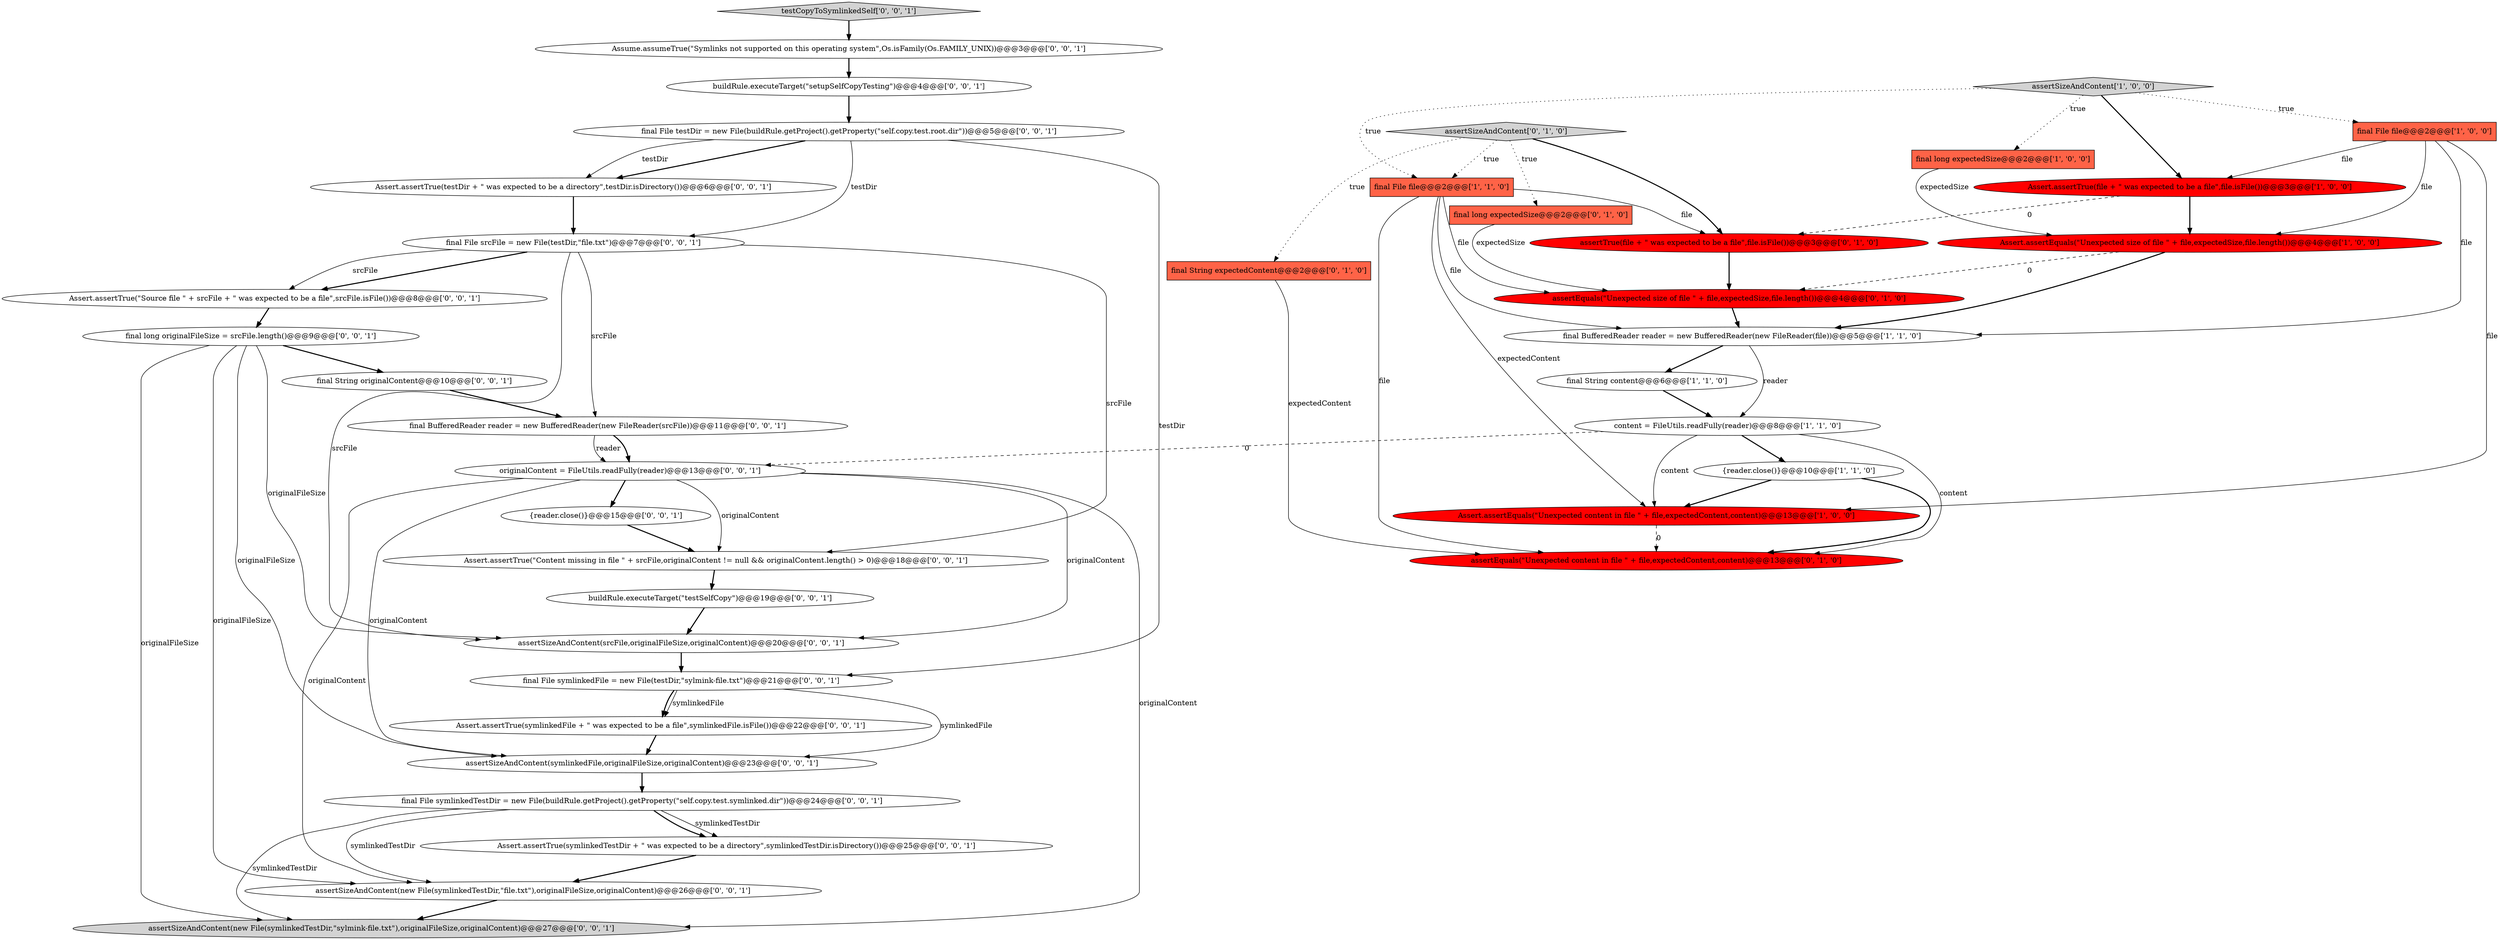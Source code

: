 digraph {
19 [style = filled, label = "final BufferedReader reader = new BufferedReader(new FileReader(srcFile))@@@11@@@['0', '0', '1']", fillcolor = white, shape = ellipse image = "AAA0AAABBB3BBB"];
31 [style = filled, label = "originalContent = FileUtils.readFully(reader)@@@13@@@['0', '0', '1']", fillcolor = white, shape = ellipse image = "AAA0AAABBB3BBB"];
15 [style = filled, label = "assertEquals(\"Unexpected content in file \" + file,expectedContent,content)@@@13@@@['0', '1', '0']", fillcolor = red, shape = ellipse image = "AAA1AAABBB2BBB"];
1 [style = filled, label = "final String content@@@6@@@['1', '1', '0']", fillcolor = white, shape = ellipse image = "AAA0AAABBB1BBB"];
0 [style = filled, label = "final BufferedReader reader = new BufferedReader(new FileReader(file))@@@5@@@['1', '1', '0']", fillcolor = white, shape = ellipse image = "AAA0AAABBB1BBB"];
22 [style = filled, label = "final String originalContent@@@10@@@['0', '0', '1']", fillcolor = white, shape = ellipse image = "AAA0AAABBB3BBB"];
23 [style = filled, label = "final File testDir = new File(buildRule.getProject().getProperty(\"self.copy.test.root.dir\"))@@@5@@@['0', '0', '1']", fillcolor = white, shape = ellipse image = "AAA0AAABBB3BBB"];
8 [style = filled, label = "Assert.assertTrue(file + \" was expected to be a file\",file.isFile())@@@3@@@['1', '0', '0']", fillcolor = red, shape = ellipse image = "AAA1AAABBB1BBB"];
24 [style = filled, label = "Assert.assertTrue(symlinkedTestDir + \" was expected to be a directory\",symlinkedTestDir.isDirectory())@@@25@@@['0', '0', '1']", fillcolor = white, shape = ellipse image = "AAA0AAABBB3BBB"];
16 [style = filled, label = "assertSizeAndContent['0', '1', '0']", fillcolor = lightgray, shape = diamond image = "AAA0AAABBB2BBB"];
13 [style = filled, label = "assertTrue(file + \" was expected to be a file\",file.isFile())@@@3@@@['0', '1', '0']", fillcolor = red, shape = ellipse image = "AAA1AAABBB2BBB"];
10 [style = filled, label = "final File file@@@2@@@['1', '1', '0']", fillcolor = tomato, shape = box image = "AAA0AAABBB1BBB"];
17 [style = filled, label = "buildRule.executeTarget(\"testSelfCopy\")@@@19@@@['0', '0', '1']", fillcolor = white, shape = ellipse image = "AAA0AAABBB3BBB"];
37 [style = filled, label = "final File srcFile = new File(testDir,\"file.txt\")@@@7@@@['0', '0', '1']", fillcolor = white, shape = ellipse image = "AAA0AAABBB3BBB"];
2 [style = filled, label = "assertSizeAndContent['1', '0', '0']", fillcolor = lightgray, shape = diamond image = "AAA0AAABBB1BBB"];
35 [style = filled, label = "Assert.assertTrue(testDir + \" was expected to be a directory\",testDir.isDirectory())@@@6@@@['0', '0', '1']", fillcolor = white, shape = ellipse image = "AAA0AAABBB3BBB"];
14 [style = filled, label = "assertEquals(\"Unexpected size of file \" + file,expectedSize,file.length())@@@4@@@['0', '1', '0']", fillcolor = red, shape = ellipse image = "AAA1AAABBB2BBB"];
4 [style = filled, label = "final File file@@@2@@@['1', '0', '0']", fillcolor = tomato, shape = box image = "AAA0AAABBB1BBB"];
32 [style = filled, label = "assertSizeAndContent(symlinkedFile,originalFileSize,originalContent)@@@23@@@['0', '0', '1']", fillcolor = white, shape = ellipse image = "AAA0AAABBB3BBB"];
7 [style = filled, label = "Assert.assertEquals(\"Unexpected content in file \" + file,expectedContent,content)@@@13@@@['1', '0', '0']", fillcolor = red, shape = ellipse image = "AAA1AAABBB1BBB"];
26 [style = filled, label = "Assert.assertTrue(symlinkedFile + \" was expected to be a file\",symlinkedFile.isFile())@@@22@@@['0', '0', '1']", fillcolor = white, shape = ellipse image = "AAA0AAABBB3BBB"];
33 [style = filled, label = "Assert.assertTrue(\"Source file \" + srcFile + \" was expected to be a file\",srcFile.isFile())@@@8@@@['0', '0', '1']", fillcolor = white, shape = ellipse image = "AAA0AAABBB3BBB"];
27 [style = filled, label = "testCopyToSymlinkedSelf['0', '0', '1']", fillcolor = lightgray, shape = diamond image = "AAA0AAABBB3BBB"];
12 [style = filled, label = "final long expectedSize@@@2@@@['0', '1', '0']", fillcolor = tomato, shape = box image = "AAA0AAABBB2BBB"];
3 [style = filled, label = "final long expectedSize@@@2@@@['1', '0', '0']", fillcolor = tomato, shape = box image = "AAA0AAABBB1BBB"];
38 [style = filled, label = "final File symlinkedFile = new File(testDir,\"sylmink-file.txt\")@@@21@@@['0', '0', '1']", fillcolor = white, shape = ellipse image = "AAA0AAABBB3BBB"];
21 [style = filled, label = "final long originalFileSize = srcFile.length()@@@9@@@['0', '0', '1']", fillcolor = white, shape = ellipse image = "AAA0AAABBB3BBB"];
6 [style = filled, label = "content = FileUtils.readFully(reader)@@@8@@@['1', '1', '0']", fillcolor = white, shape = ellipse image = "AAA0AAABBB1BBB"];
36 [style = filled, label = "{reader.close()}@@@15@@@['0', '0', '1']", fillcolor = white, shape = ellipse image = "AAA0AAABBB3BBB"];
5 [style = filled, label = "Assert.assertEquals(\"Unexpected size of file \" + file,expectedSize,file.length())@@@4@@@['1', '0', '0']", fillcolor = red, shape = ellipse image = "AAA1AAABBB1BBB"];
34 [style = filled, label = "buildRule.executeTarget(\"setupSelfCopyTesting\")@@@4@@@['0', '0', '1']", fillcolor = white, shape = ellipse image = "AAA0AAABBB3BBB"];
25 [style = filled, label = "assertSizeAndContent(new File(symlinkedTestDir,\"sylmink-file.txt\"),originalFileSize,originalContent)@@@27@@@['0', '0', '1']", fillcolor = lightgray, shape = ellipse image = "AAA0AAABBB3BBB"];
18 [style = filled, label = "assertSizeAndContent(new File(symlinkedTestDir,\"file.txt\"),originalFileSize,originalContent)@@@26@@@['0', '0', '1']", fillcolor = white, shape = ellipse image = "AAA0AAABBB3BBB"];
9 [style = filled, label = "{reader.close()}@@@10@@@['1', '1', '0']", fillcolor = white, shape = ellipse image = "AAA0AAABBB1BBB"];
11 [style = filled, label = "final String expectedContent@@@2@@@['0', '1', '0']", fillcolor = tomato, shape = box image = "AAA0AAABBB2BBB"];
29 [style = filled, label = "final File symlinkedTestDir = new File(buildRule.getProject().getProperty(\"self.copy.test.symlinked.dir\"))@@@24@@@['0', '0', '1']", fillcolor = white, shape = ellipse image = "AAA0AAABBB3BBB"];
28 [style = filled, label = "assertSizeAndContent(srcFile,originalFileSize,originalContent)@@@20@@@['0', '0', '1']", fillcolor = white, shape = ellipse image = "AAA0AAABBB3BBB"];
20 [style = filled, label = "Assume.assumeTrue(\"Symlinks not supported on this operating system\",Os.isFamily(Os.FAMILY_UNIX))@@@3@@@['0', '0', '1']", fillcolor = white, shape = ellipse image = "AAA0AAABBB3BBB"];
30 [style = filled, label = "Assert.assertTrue(\"Content missing in file \" + srcFile,originalContent != null && originalContent.length() > 0)@@@18@@@['0', '0', '1']", fillcolor = white, shape = ellipse image = "AAA0AAABBB3BBB"];
21->28 [style = solid, label="originalFileSize"];
4->7 [style = solid, label="file"];
29->24 [style = solid, label="symlinkedTestDir"];
11->15 [style = solid, label="expectedContent"];
2->3 [style = dotted, label="true"];
31->28 [style = solid, label="originalContent"];
16->13 [style = bold, label=""];
5->14 [style = dashed, label="0"];
16->12 [style = dotted, label="true"];
30->17 [style = bold, label=""];
26->32 [style = bold, label=""];
4->8 [style = solid, label="file"];
21->25 [style = solid, label="originalFileSize"];
22->19 [style = bold, label=""];
19->31 [style = bold, label=""];
3->5 [style = solid, label="expectedSize"];
0->6 [style = solid, label="reader"];
20->34 [style = bold, label=""];
28->38 [style = bold, label=""];
31->36 [style = bold, label=""];
37->28 [style = solid, label="srcFile"];
21->18 [style = solid, label="originalFileSize"];
31->30 [style = solid, label="originalContent"];
6->31 [style = dashed, label="0"];
4->0 [style = solid, label="file"];
4->5 [style = solid, label="file"];
38->26 [style = solid, label="symlinkedFile"];
9->7 [style = bold, label=""];
24->18 [style = bold, label=""];
31->18 [style = solid, label="originalContent"];
16->10 [style = dotted, label="true"];
10->14 [style = solid, label="file"];
10->15 [style = solid, label="file"];
8->13 [style = dashed, label="0"];
37->19 [style = solid, label="srcFile"];
21->32 [style = solid, label="originalFileSize"];
38->32 [style = solid, label="symlinkedFile"];
23->35 [style = bold, label=""];
32->29 [style = bold, label=""];
23->37 [style = solid, label="testDir"];
37->30 [style = solid, label="srcFile"];
36->30 [style = bold, label=""];
29->18 [style = solid, label="symlinkedTestDir"];
17->28 [style = bold, label=""];
29->25 [style = solid, label="symlinkedTestDir"];
6->7 [style = solid, label="content"];
1->6 [style = bold, label=""];
12->14 [style = solid, label="expectedSize"];
23->38 [style = solid, label="testDir"];
8->5 [style = bold, label=""];
5->0 [style = bold, label=""];
14->0 [style = bold, label=""];
10->13 [style = solid, label="file"];
35->37 [style = bold, label=""];
21->22 [style = bold, label=""];
9->15 [style = bold, label=""];
0->1 [style = bold, label=""];
2->4 [style = dotted, label="true"];
6->15 [style = solid, label="content"];
18->25 [style = bold, label=""];
10->7 [style = solid, label="expectedContent"];
31->25 [style = solid, label="originalContent"];
7->15 [style = dashed, label="0"];
31->32 [style = solid, label="originalContent"];
34->23 [style = bold, label=""];
38->26 [style = bold, label=""];
23->35 [style = solid, label="testDir"];
6->9 [style = bold, label=""];
37->33 [style = bold, label=""];
10->0 [style = solid, label="file"];
19->31 [style = solid, label="reader"];
33->21 [style = bold, label=""];
29->24 [style = bold, label=""];
16->11 [style = dotted, label="true"];
13->14 [style = bold, label=""];
27->20 [style = bold, label=""];
37->33 [style = solid, label="srcFile"];
2->8 [style = bold, label=""];
2->10 [style = dotted, label="true"];
}
